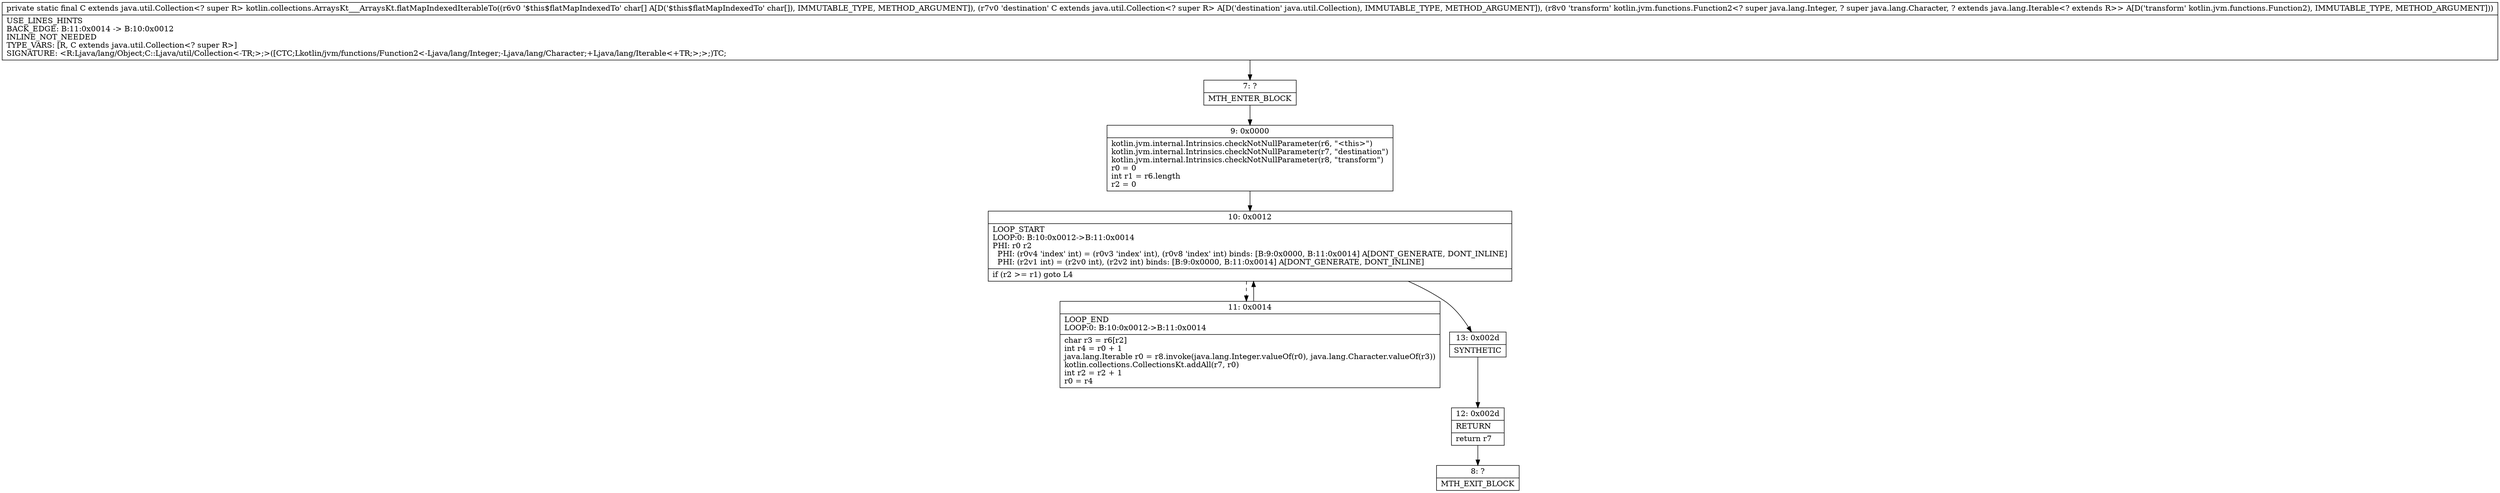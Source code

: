 digraph "CFG forkotlin.collections.ArraysKt___ArraysKt.flatMapIndexedIterableTo([CLjava\/util\/Collection;Lkotlin\/jvm\/functions\/Function2;)Ljava\/util\/Collection;" {
Node_7 [shape=record,label="{7\:\ ?|MTH_ENTER_BLOCK\l}"];
Node_9 [shape=record,label="{9\:\ 0x0000|kotlin.jvm.internal.Intrinsics.checkNotNullParameter(r6, \"\<this\>\")\lkotlin.jvm.internal.Intrinsics.checkNotNullParameter(r7, \"destination\")\lkotlin.jvm.internal.Intrinsics.checkNotNullParameter(r8, \"transform\")\lr0 = 0\lint r1 = r6.length\lr2 = 0\l}"];
Node_10 [shape=record,label="{10\:\ 0x0012|LOOP_START\lLOOP:0: B:10:0x0012\-\>B:11:0x0014\lPHI: r0 r2 \l  PHI: (r0v4 'index' int) = (r0v3 'index' int), (r0v8 'index' int) binds: [B:9:0x0000, B:11:0x0014] A[DONT_GENERATE, DONT_INLINE]\l  PHI: (r2v1 int) = (r2v0 int), (r2v2 int) binds: [B:9:0x0000, B:11:0x0014] A[DONT_GENERATE, DONT_INLINE]\l|if (r2 \>= r1) goto L4\l}"];
Node_11 [shape=record,label="{11\:\ 0x0014|LOOP_END\lLOOP:0: B:10:0x0012\-\>B:11:0x0014\l|char r3 = r6[r2]\lint r4 = r0 + 1\ljava.lang.Iterable r0 = r8.invoke(java.lang.Integer.valueOf(r0), java.lang.Character.valueOf(r3))\lkotlin.collections.CollectionsKt.addAll(r7, r0)\lint r2 = r2 + 1\lr0 = r4\l}"];
Node_13 [shape=record,label="{13\:\ 0x002d|SYNTHETIC\l}"];
Node_12 [shape=record,label="{12\:\ 0x002d|RETURN\l|return r7\l}"];
Node_8 [shape=record,label="{8\:\ ?|MTH_EXIT_BLOCK\l}"];
MethodNode[shape=record,label="{private static final C extends java.util.Collection\<? super R\> kotlin.collections.ArraysKt___ArraysKt.flatMapIndexedIterableTo((r6v0 '$this$flatMapIndexedTo' char[] A[D('$this$flatMapIndexedTo' char[]), IMMUTABLE_TYPE, METHOD_ARGUMENT]), (r7v0 'destination' C extends java.util.Collection\<? super R\> A[D('destination' java.util.Collection), IMMUTABLE_TYPE, METHOD_ARGUMENT]), (r8v0 'transform' kotlin.jvm.functions.Function2\<? super java.lang.Integer, ? super java.lang.Character, ? extends java.lang.Iterable\<? extends R\>\> A[D('transform' kotlin.jvm.functions.Function2), IMMUTABLE_TYPE, METHOD_ARGUMENT]))  | USE_LINES_HINTS\lBACK_EDGE: B:11:0x0014 \-\> B:10:0x0012\lINLINE_NOT_NEEDED\lTYPE_VARS: [R, C extends java.util.Collection\<? super R\>]\lSIGNATURE: \<R:Ljava\/lang\/Object;C::Ljava\/util\/Collection\<\-TR;\>;\>([CTC;Lkotlin\/jvm\/functions\/Function2\<\-Ljava\/lang\/Integer;\-Ljava\/lang\/Character;+Ljava\/lang\/Iterable\<+TR;\>;\>;)TC;\l}"];
MethodNode -> Node_7;Node_7 -> Node_9;
Node_9 -> Node_10;
Node_10 -> Node_11[style=dashed];
Node_10 -> Node_13;
Node_11 -> Node_10;
Node_13 -> Node_12;
Node_12 -> Node_8;
}

